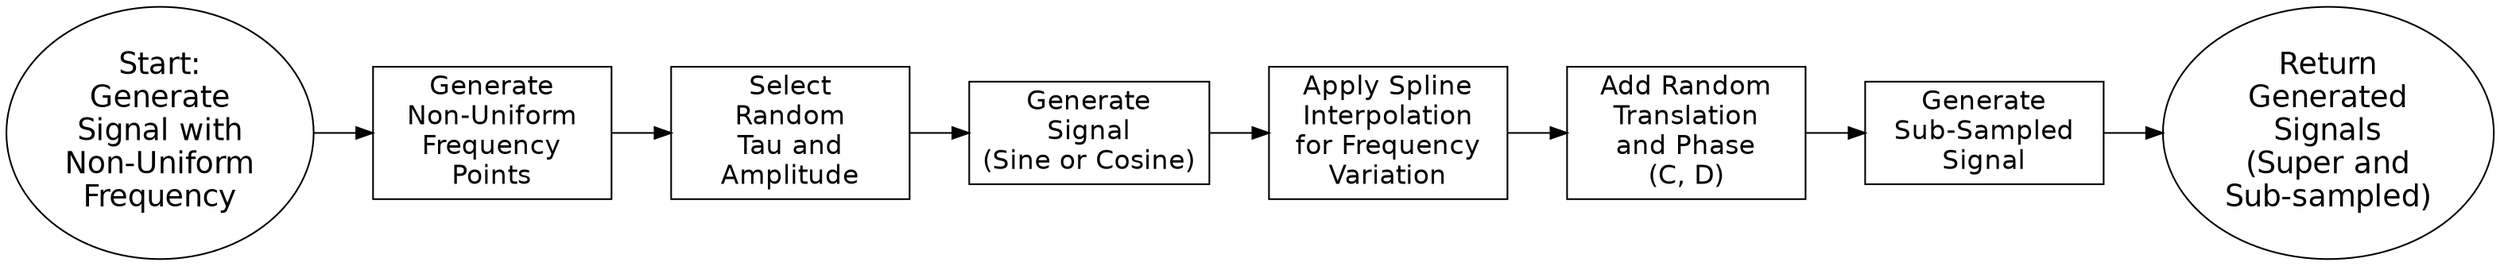 digraph generate_signal_with_non_uniform_frequency {
    rankdir=LR;  // Left to Right layout for horizontal alignment
    node [shape=box, fontname="Helvetica", fontsize=16, width=2.0];  // Standard node style

    // Start node
    Start [label="Start:\nGenerate\nSignal with\nNon-Uniform\nFrequency", shape=ellipse, fontname="Helvetica", fontsize=18];

    // Step 1: Generate frequency reference points
    A1 [label="Generate\nNon-Uniform\nFrequency\nPoints"];
    
    // Step 2: Select random tau and amplitude
    B1 [label="Select\nRandom\nTau and\nAmplitude"];

    // Step 3: Generate signal
    C1 [label="Generate\nSignal\n(Sine or Cosine)"];
    
    // Step 4: Apply spline over the signal
    D1 [label="Apply Spline\nInterpolation\nfor Frequency\nVariation"];
    
    // Step 5: Add random translation and phase
    E1 [label="Add Random\nTranslation\nand Phase\n(C, D)"];
    
    // Step 6: Sub-sampling the signal
    F1 [label="Generate\nSub-Sampled\nSignal"];
    
    // End node
    End [label="Return\nGenerated\nSignals\n(Super and\nSub-sampled)", shape=ellipse, fontname="Helvetica", fontsize=18];

    // Connections
    Start -> A1;
    A1 -> B1;
    B1 -> C1;
    C1 -> D1;
    D1 -> E1;
    E1 -> F1;
    F1 -> End;
}

